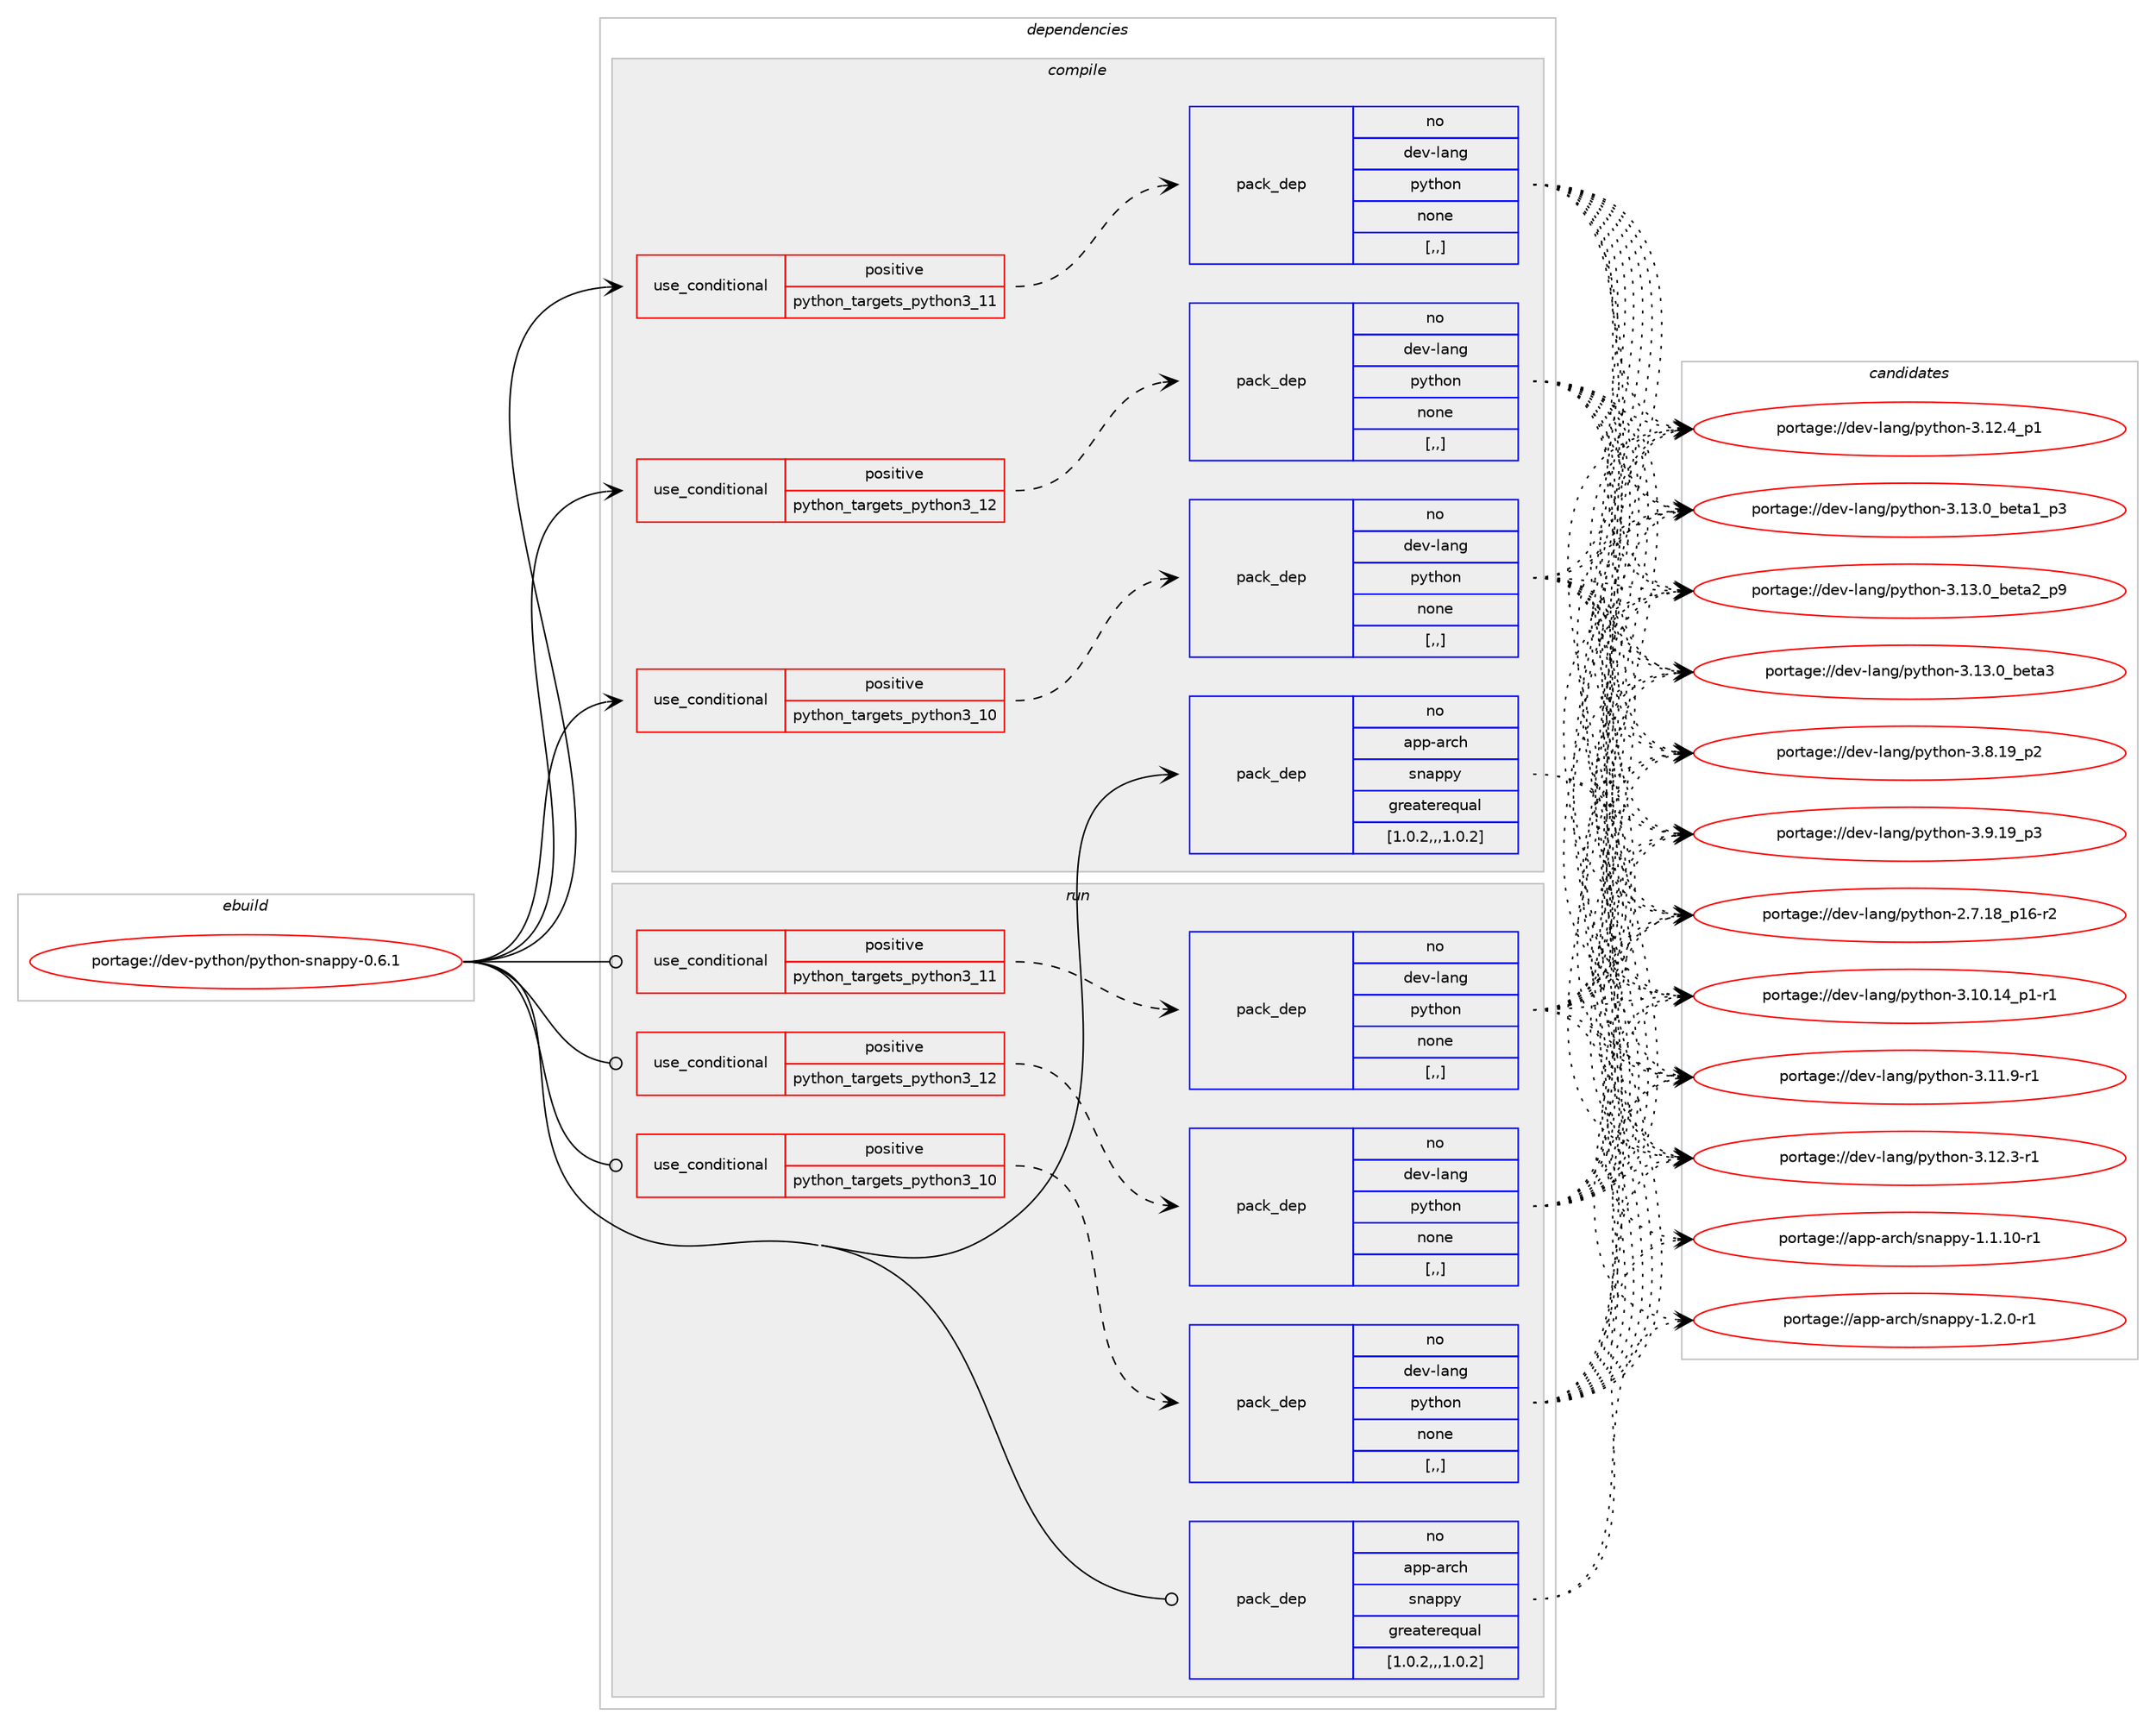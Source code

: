 digraph prolog {

# *************
# Graph options
# *************

newrank=true;
concentrate=true;
compound=true;
graph [rankdir=LR,fontname=Helvetica,fontsize=10,ranksep=1.5];#, ranksep=2.5, nodesep=0.2];
edge  [arrowhead=vee];
node  [fontname=Helvetica,fontsize=10];

# **********
# The ebuild
# **********

subgraph cluster_leftcol {
color=gray;
label=<<i>ebuild</i>>;
id [label="portage://dev-python/python-snappy-0.6.1", color=red, width=4, href="../dev-python/python-snappy-0.6.1.svg"];
}

# ****************
# The dependencies
# ****************

subgraph cluster_midcol {
color=gray;
label=<<i>dependencies</i>>;
subgraph cluster_compile {
fillcolor="#eeeeee";
style=filled;
label=<<i>compile</i>>;
subgraph cond37156 {
dependency156341 [label=<<TABLE BORDER="0" CELLBORDER="1" CELLSPACING="0" CELLPADDING="4"><TR><TD ROWSPAN="3" CELLPADDING="10">use_conditional</TD></TR><TR><TD>positive</TD></TR><TR><TD>python_targets_python3_10</TD></TR></TABLE>>, shape=none, color=red];
subgraph pack117949 {
dependency156342 [label=<<TABLE BORDER="0" CELLBORDER="1" CELLSPACING="0" CELLPADDING="4" WIDTH="220"><TR><TD ROWSPAN="6" CELLPADDING="30">pack_dep</TD></TR><TR><TD WIDTH="110">no</TD></TR><TR><TD>dev-lang</TD></TR><TR><TD>python</TD></TR><TR><TD>none</TD></TR><TR><TD>[,,]</TD></TR></TABLE>>, shape=none, color=blue];
}
dependency156341:e -> dependency156342:w [weight=20,style="dashed",arrowhead="vee"];
}
id:e -> dependency156341:w [weight=20,style="solid",arrowhead="vee"];
subgraph cond37157 {
dependency156343 [label=<<TABLE BORDER="0" CELLBORDER="1" CELLSPACING="0" CELLPADDING="4"><TR><TD ROWSPAN="3" CELLPADDING="10">use_conditional</TD></TR><TR><TD>positive</TD></TR><TR><TD>python_targets_python3_11</TD></TR></TABLE>>, shape=none, color=red];
subgraph pack117950 {
dependency156344 [label=<<TABLE BORDER="0" CELLBORDER="1" CELLSPACING="0" CELLPADDING="4" WIDTH="220"><TR><TD ROWSPAN="6" CELLPADDING="30">pack_dep</TD></TR><TR><TD WIDTH="110">no</TD></TR><TR><TD>dev-lang</TD></TR><TR><TD>python</TD></TR><TR><TD>none</TD></TR><TR><TD>[,,]</TD></TR></TABLE>>, shape=none, color=blue];
}
dependency156343:e -> dependency156344:w [weight=20,style="dashed",arrowhead="vee"];
}
id:e -> dependency156343:w [weight=20,style="solid",arrowhead="vee"];
subgraph cond37158 {
dependency156345 [label=<<TABLE BORDER="0" CELLBORDER="1" CELLSPACING="0" CELLPADDING="4"><TR><TD ROWSPAN="3" CELLPADDING="10">use_conditional</TD></TR><TR><TD>positive</TD></TR><TR><TD>python_targets_python3_12</TD></TR></TABLE>>, shape=none, color=red];
subgraph pack117951 {
dependency156346 [label=<<TABLE BORDER="0" CELLBORDER="1" CELLSPACING="0" CELLPADDING="4" WIDTH="220"><TR><TD ROWSPAN="6" CELLPADDING="30">pack_dep</TD></TR><TR><TD WIDTH="110">no</TD></TR><TR><TD>dev-lang</TD></TR><TR><TD>python</TD></TR><TR><TD>none</TD></TR><TR><TD>[,,]</TD></TR></TABLE>>, shape=none, color=blue];
}
dependency156345:e -> dependency156346:w [weight=20,style="dashed",arrowhead="vee"];
}
id:e -> dependency156345:w [weight=20,style="solid",arrowhead="vee"];
subgraph pack117952 {
dependency156347 [label=<<TABLE BORDER="0" CELLBORDER="1" CELLSPACING="0" CELLPADDING="4" WIDTH="220"><TR><TD ROWSPAN="6" CELLPADDING="30">pack_dep</TD></TR><TR><TD WIDTH="110">no</TD></TR><TR><TD>app-arch</TD></TR><TR><TD>snappy</TD></TR><TR><TD>greaterequal</TD></TR><TR><TD>[1.0.2,,,1.0.2]</TD></TR></TABLE>>, shape=none, color=blue];
}
id:e -> dependency156347:w [weight=20,style="solid",arrowhead="vee"];
}
subgraph cluster_compileandrun {
fillcolor="#eeeeee";
style=filled;
label=<<i>compile and run</i>>;
}
subgraph cluster_run {
fillcolor="#eeeeee";
style=filled;
label=<<i>run</i>>;
subgraph cond37159 {
dependency156348 [label=<<TABLE BORDER="0" CELLBORDER="1" CELLSPACING="0" CELLPADDING="4"><TR><TD ROWSPAN="3" CELLPADDING="10">use_conditional</TD></TR><TR><TD>positive</TD></TR><TR><TD>python_targets_python3_10</TD></TR></TABLE>>, shape=none, color=red];
subgraph pack117953 {
dependency156349 [label=<<TABLE BORDER="0" CELLBORDER="1" CELLSPACING="0" CELLPADDING="4" WIDTH="220"><TR><TD ROWSPAN="6" CELLPADDING="30">pack_dep</TD></TR><TR><TD WIDTH="110">no</TD></TR><TR><TD>dev-lang</TD></TR><TR><TD>python</TD></TR><TR><TD>none</TD></TR><TR><TD>[,,]</TD></TR></TABLE>>, shape=none, color=blue];
}
dependency156348:e -> dependency156349:w [weight=20,style="dashed",arrowhead="vee"];
}
id:e -> dependency156348:w [weight=20,style="solid",arrowhead="odot"];
subgraph cond37160 {
dependency156350 [label=<<TABLE BORDER="0" CELLBORDER="1" CELLSPACING="0" CELLPADDING="4"><TR><TD ROWSPAN="3" CELLPADDING="10">use_conditional</TD></TR><TR><TD>positive</TD></TR><TR><TD>python_targets_python3_11</TD></TR></TABLE>>, shape=none, color=red];
subgraph pack117954 {
dependency156351 [label=<<TABLE BORDER="0" CELLBORDER="1" CELLSPACING="0" CELLPADDING="4" WIDTH="220"><TR><TD ROWSPAN="6" CELLPADDING="30">pack_dep</TD></TR><TR><TD WIDTH="110">no</TD></TR><TR><TD>dev-lang</TD></TR><TR><TD>python</TD></TR><TR><TD>none</TD></TR><TR><TD>[,,]</TD></TR></TABLE>>, shape=none, color=blue];
}
dependency156350:e -> dependency156351:w [weight=20,style="dashed",arrowhead="vee"];
}
id:e -> dependency156350:w [weight=20,style="solid",arrowhead="odot"];
subgraph cond37161 {
dependency156352 [label=<<TABLE BORDER="0" CELLBORDER="1" CELLSPACING="0" CELLPADDING="4"><TR><TD ROWSPAN="3" CELLPADDING="10">use_conditional</TD></TR><TR><TD>positive</TD></TR><TR><TD>python_targets_python3_12</TD></TR></TABLE>>, shape=none, color=red];
subgraph pack117955 {
dependency156353 [label=<<TABLE BORDER="0" CELLBORDER="1" CELLSPACING="0" CELLPADDING="4" WIDTH="220"><TR><TD ROWSPAN="6" CELLPADDING="30">pack_dep</TD></TR><TR><TD WIDTH="110">no</TD></TR><TR><TD>dev-lang</TD></TR><TR><TD>python</TD></TR><TR><TD>none</TD></TR><TR><TD>[,,]</TD></TR></TABLE>>, shape=none, color=blue];
}
dependency156352:e -> dependency156353:w [weight=20,style="dashed",arrowhead="vee"];
}
id:e -> dependency156352:w [weight=20,style="solid",arrowhead="odot"];
subgraph pack117956 {
dependency156354 [label=<<TABLE BORDER="0" CELLBORDER="1" CELLSPACING="0" CELLPADDING="4" WIDTH="220"><TR><TD ROWSPAN="6" CELLPADDING="30">pack_dep</TD></TR><TR><TD WIDTH="110">no</TD></TR><TR><TD>app-arch</TD></TR><TR><TD>snappy</TD></TR><TR><TD>greaterequal</TD></TR><TR><TD>[1.0.2,,,1.0.2]</TD></TR></TABLE>>, shape=none, color=blue];
}
id:e -> dependency156354:w [weight=20,style="solid",arrowhead="odot"];
}
}

# **************
# The candidates
# **************

subgraph cluster_choices {
rank=same;
color=gray;
label=<<i>candidates</i>>;

subgraph choice117949 {
color=black;
nodesep=1;
choice100101118451089711010347112121116104111110455046554649569511249544511450 [label="portage://dev-lang/python-2.7.18_p16-r2", color=red, width=4,href="../dev-lang/python-2.7.18_p16-r2.svg"];
choice100101118451089711010347112121116104111110455146494846495295112494511449 [label="portage://dev-lang/python-3.10.14_p1-r1", color=red, width=4,href="../dev-lang/python-3.10.14_p1-r1.svg"];
choice100101118451089711010347112121116104111110455146494946574511449 [label="portage://dev-lang/python-3.11.9-r1", color=red, width=4,href="../dev-lang/python-3.11.9-r1.svg"];
choice100101118451089711010347112121116104111110455146495046514511449 [label="portage://dev-lang/python-3.12.3-r1", color=red, width=4,href="../dev-lang/python-3.12.3-r1.svg"];
choice100101118451089711010347112121116104111110455146495046529511249 [label="portage://dev-lang/python-3.12.4_p1", color=red, width=4,href="../dev-lang/python-3.12.4_p1.svg"];
choice10010111845108971101034711212111610411111045514649514648959810111697499511251 [label="portage://dev-lang/python-3.13.0_beta1_p3", color=red, width=4,href="../dev-lang/python-3.13.0_beta1_p3.svg"];
choice10010111845108971101034711212111610411111045514649514648959810111697509511257 [label="portage://dev-lang/python-3.13.0_beta2_p9", color=red, width=4,href="../dev-lang/python-3.13.0_beta2_p9.svg"];
choice1001011184510897110103471121211161041111104551464951464895981011169751 [label="portage://dev-lang/python-3.13.0_beta3", color=red, width=4,href="../dev-lang/python-3.13.0_beta3.svg"];
choice100101118451089711010347112121116104111110455146564649579511250 [label="portage://dev-lang/python-3.8.19_p2", color=red, width=4,href="../dev-lang/python-3.8.19_p2.svg"];
choice100101118451089711010347112121116104111110455146574649579511251 [label="portage://dev-lang/python-3.9.19_p3", color=red, width=4,href="../dev-lang/python-3.9.19_p3.svg"];
dependency156342:e -> choice100101118451089711010347112121116104111110455046554649569511249544511450:w [style=dotted,weight="100"];
dependency156342:e -> choice100101118451089711010347112121116104111110455146494846495295112494511449:w [style=dotted,weight="100"];
dependency156342:e -> choice100101118451089711010347112121116104111110455146494946574511449:w [style=dotted,weight="100"];
dependency156342:e -> choice100101118451089711010347112121116104111110455146495046514511449:w [style=dotted,weight="100"];
dependency156342:e -> choice100101118451089711010347112121116104111110455146495046529511249:w [style=dotted,weight="100"];
dependency156342:e -> choice10010111845108971101034711212111610411111045514649514648959810111697499511251:w [style=dotted,weight="100"];
dependency156342:e -> choice10010111845108971101034711212111610411111045514649514648959810111697509511257:w [style=dotted,weight="100"];
dependency156342:e -> choice1001011184510897110103471121211161041111104551464951464895981011169751:w [style=dotted,weight="100"];
dependency156342:e -> choice100101118451089711010347112121116104111110455146564649579511250:w [style=dotted,weight="100"];
dependency156342:e -> choice100101118451089711010347112121116104111110455146574649579511251:w [style=dotted,weight="100"];
}
subgraph choice117950 {
color=black;
nodesep=1;
choice100101118451089711010347112121116104111110455046554649569511249544511450 [label="portage://dev-lang/python-2.7.18_p16-r2", color=red, width=4,href="../dev-lang/python-2.7.18_p16-r2.svg"];
choice100101118451089711010347112121116104111110455146494846495295112494511449 [label="portage://dev-lang/python-3.10.14_p1-r1", color=red, width=4,href="../dev-lang/python-3.10.14_p1-r1.svg"];
choice100101118451089711010347112121116104111110455146494946574511449 [label="portage://dev-lang/python-3.11.9-r1", color=red, width=4,href="../dev-lang/python-3.11.9-r1.svg"];
choice100101118451089711010347112121116104111110455146495046514511449 [label="portage://dev-lang/python-3.12.3-r1", color=red, width=4,href="../dev-lang/python-3.12.3-r1.svg"];
choice100101118451089711010347112121116104111110455146495046529511249 [label="portage://dev-lang/python-3.12.4_p1", color=red, width=4,href="../dev-lang/python-3.12.4_p1.svg"];
choice10010111845108971101034711212111610411111045514649514648959810111697499511251 [label="portage://dev-lang/python-3.13.0_beta1_p3", color=red, width=4,href="../dev-lang/python-3.13.0_beta1_p3.svg"];
choice10010111845108971101034711212111610411111045514649514648959810111697509511257 [label="portage://dev-lang/python-3.13.0_beta2_p9", color=red, width=4,href="../dev-lang/python-3.13.0_beta2_p9.svg"];
choice1001011184510897110103471121211161041111104551464951464895981011169751 [label="portage://dev-lang/python-3.13.0_beta3", color=red, width=4,href="../dev-lang/python-3.13.0_beta3.svg"];
choice100101118451089711010347112121116104111110455146564649579511250 [label="portage://dev-lang/python-3.8.19_p2", color=red, width=4,href="../dev-lang/python-3.8.19_p2.svg"];
choice100101118451089711010347112121116104111110455146574649579511251 [label="portage://dev-lang/python-3.9.19_p3", color=red, width=4,href="../dev-lang/python-3.9.19_p3.svg"];
dependency156344:e -> choice100101118451089711010347112121116104111110455046554649569511249544511450:w [style=dotted,weight="100"];
dependency156344:e -> choice100101118451089711010347112121116104111110455146494846495295112494511449:w [style=dotted,weight="100"];
dependency156344:e -> choice100101118451089711010347112121116104111110455146494946574511449:w [style=dotted,weight="100"];
dependency156344:e -> choice100101118451089711010347112121116104111110455146495046514511449:w [style=dotted,weight="100"];
dependency156344:e -> choice100101118451089711010347112121116104111110455146495046529511249:w [style=dotted,weight="100"];
dependency156344:e -> choice10010111845108971101034711212111610411111045514649514648959810111697499511251:w [style=dotted,weight="100"];
dependency156344:e -> choice10010111845108971101034711212111610411111045514649514648959810111697509511257:w [style=dotted,weight="100"];
dependency156344:e -> choice1001011184510897110103471121211161041111104551464951464895981011169751:w [style=dotted,weight="100"];
dependency156344:e -> choice100101118451089711010347112121116104111110455146564649579511250:w [style=dotted,weight="100"];
dependency156344:e -> choice100101118451089711010347112121116104111110455146574649579511251:w [style=dotted,weight="100"];
}
subgraph choice117951 {
color=black;
nodesep=1;
choice100101118451089711010347112121116104111110455046554649569511249544511450 [label="portage://dev-lang/python-2.7.18_p16-r2", color=red, width=4,href="../dev-lang/python-2.7.18_p16-r2.svg"];
choice100101118451089711010347112121116104111110455146494846495295112494511449 [label="portage://dev-lang/python-3.10.14_p1-r1", color=red, width=4,href="../dev-lang/python-3.10.14_p1-r1.svg"];
choice100101118451089711010347112121116104111110455146494946574511449 [label="portage://dev-lang/python-3.11.9-r1", color=red, width=4,href="../dev-lang/python-3.11.9-r1.svg"];
choice100101118451089711010347112121116104111110455146495046514511449 [label="portage://dev-lang/python-3.12.3-r1", color=red, width=4,href="../dev-lang/python-3.12.3-r1.svg"];
choice100101118451089711010347112121116104111110455146495046529511249 [label="portage://dev-lang/python-3.12.4_p1", color=red, width=4,href="../dev-lang/python-3.12.4_p1.svg"];
choice10010111845108971101034711212111610411111045514649514648959810111697499511251 [label="portage://dev-lang/python-3.13.0_beta1_p3", color=red, width=4,href="../dev-lang/python-3.13.0_beta1_p3.svg"];
choice10010111845108971101034711212111610411111045514649514648959810111697509511257 [label="portage://dev-lang/python-3.13.0_beta2_p9", color=red, width=4,href="../dev-lang/python-3.13.0_beta2_p9.svg"];
choice1001011184510897110103471121211161041111104551464951464895981011169751 [label="portage://dev-lang/python-3.13.0_beta3", color=red, width=4,href="../dev-lang/python-3.13.0_beta3.svg"];
choice100101118451089711010347112121116104111110455146564649579511250 [label="portage://dev-lang/python-3.8.19_p2", color=red, width=4,href="../dev-lang/python-3.8.19_p2.svg"];
choice100101118451089711010347112121116104111110455146574649579511251 [label="portage://dev-lang/python-3.9.19_p3", color=red, width=4,href="../dev-lang/python-3.9.19_p3.svg"];
dependency156346:e -> choice100101118451089711010347112121116104111110455046554649569511249544511450:w [style=dotted,weight="100"];
dependency156346:e -> choice100101118451089711010347112121116104111110455146494846495295112494511449:w [style=dotted,weight="100"];
dependency156346:e -> choice100101118451089711010347112121116104111110455146494946574511449:w [style=dotted,weight="100"];
dependency156346:e -> choice100101118451089711010347112121116104111110455146495046514511449:w [style=dotted,weight="100"];
dependency156346:e -> choice100101118451089711010347112121116104111110455146495046529511249:w [style=dotted,weight="100"];
dependency156346:e -> choice10010111845108971101034711212111610411111045514649514648959810111697499511251:w [style=dotted,weight="100"];
dependency156346:e -> choice10010111845108971101034711212111610411111045514649514648959810111697509511257:w [style=dotted,weight="100"];
dependency156346:e -> choice1001011184510897110103471121211161041111104551464951464895981011169751:w [style=dotted,weight="100"];
dependency156346:e -> choice100101118451089711010347112121116104111110455146564649579511250:w [style=dotted,weight="100"];
dependency156346:e -> choice100101118451089711010347112121116104111110455146574649579511251:w [style=dotted,weight="100"];
}
subgraph choice117952 {
color=black;
nodesep=1;
choice971121124597114991044711511097112112121454946494649484511449 [label="portage://app-arch/snappy-1.1.10-r1", color=red, width=4,href="../app-arch/snappy-1.1.10-r1.svg"];
choice9711211245971149910447115110971121121214549465046484511449 [label="portage://app-arch/snappy-1.2.0-r1", color=red, width=4,href="../app-arch/snappy-1.2.0-r1.svg"];
dependency156347:e -> choice971121124597114991044711511097112112121454946494649484511449:w [style=dotted,weight="100"];
dependency156347:e -> choice9711211245971149910447115110971121121214549465046484511449:w [style=dotted,weight="100"];
}
subgraph choice117953 {
color=black;
nodesep=1;
choice100101118451089711010347112121116104111110455046554649569511249544511450 [label="portage://dev-lang/python-2.7.18_p16-r2", color=red, width=4,href="../dev-lang/python-2.7.18_p16-r2.svg"];
choice100101118451089711010347112121116104111110455146494846495295112494511449 [label="portage://dev-lang/python-3.10.14_p1-r1", color=red, width=4,href="../dev-lang/python-3.10.14_p1-r1.svg"];
choice100101118451089711010347112121116104111110455146494946574511449 [label="portage://dev-lang/python-3.11.9-r1", color=red, width=4,href="../dev-lang/python-3.11.9-r1.svg"];
choice100101118451089711010347112121116104111110455146495046514511449 [label="portage://dev-lang/python-3.12.3-r1", color=red, width=4,href="../dev-lang/python-3.12.3-r1.svg"];
choice100101118451089711010347112121116104111110455146495046529511249 [label="portage://dev-lang/python-3.12.4_p1", color=red, width=4,href="../dev-lang/python-3.12.4_p1.svg"];
choice10010111845108971101034711212111610411111045514649514648959810111697499511251 [label="portage://dev-lang/python-3.13.0_beta1_p3", color=red, width=4,href="../dev-lang/python-3.13.0_beta1_p3.svg"];
choice10010111845108971101034711212111610411111045514649514648959810111697509511257 [label="portage://dev-lang/python-3.13.0_beta2_p9", color=red, width=4,href="../dev-lang/python-3.13.0_beta2_p9.svg"];
choice1001011184510897110103471121211161041111104551464951464895981011169751 [label="portage://dev-lang/python-3.13.0_beta3", color=red, width=4,href="../dev-lang/python-3.13.0_beta3.svg"];
choice100101118451089711010347112121116104111110455146564649579511250 [label="portage://dev-lang/python-3.8.19_p2", color=red, width=4,href="../dev-lang/python-3.8.19_p2.svg"];
choice100101118451089711010347112121116104111110455146574649579511251 [label="portage://dev-lang/python-3.9.19_p3", color=red, width=4,href="../dev-lang/python-3.9.19_p3.svg"];
dependency156349:e -> choice100101118451089711010347112121116104111110455046554649569511249544511450:w [style=dotted,weight="100"];
dependency156349:e -> choice100101118451089711010347112121116104111110455146494846495295112494511449:w [style=dotted,weight="100"];
dependency156349:e -> choice100101118451089711010347112121116104111110455146494946574511449:w [style=dotted,weight="100"];
dependency156349:e -> choice100101118451089711010347112121116104111110455146495046514511449:w [style=dotted,weight="100"];
dependency156349:e -> choice100101118451089711010347112121116104111110455146495046529511249:w [style=dotted,weight="100"];
dependency156349:e -> choice10010111845108971101034711212111610411111045514649514648959810111697499511251:w [style=dotted,weight="100"];
dependency156349:e -> choice10010111845108971101034711212111610411111045514649514648959810111697509511257:w [style=dotted,weight="100"];
dependency156349:e -> choice1001011184510897110103471121211161041111104551464951464895981011169751:w [style=dotted,weight="100"];
dependency156349:e -> choice100101118451089711010347112121116104111110455146564649579511250:w [style=dotted,weight="100"];
dependency156349:e -> choice100101118451089711010347112121116104111110455146574649579511251:w [style=dotted,weight="100"];
}
subgraph choice117954 {
color=black;
nodesep=1;
choice100101118451089711010347112121116104111110455046554649569511249544511450 [label="portage://dev-lang/python-2.7.18_p16-r2", color=red, width=4,href="../dev-lang/python-2.7.18_p16-r2.svg"];
choice100101118451089711010347112121116104111110455146494846495295112494511449 [label="portage://dev-lang/python-3.10.14_p1-r1", color=red, width=4,href="../dev-lang/python-3.10.14_p1-r1.svg"];
choice100101118451089711010347112121116104111110455146494946574511449 [label="portage://dev-lang/python-3.11.9-r1", color=red, width=4,href="../dev-lang/python-3.11.9-r1.svg"];
choice100101118451089711010347112121116104111110455146495046514511449 [label="portage://dev-lang/python-3.12.3-r1", color=red, width=4,href="../dev-lang/python-3.12.3-r1.svg"];
choice100101118451089711010347112121116104111110455146495046529511249 [label="portage://dev-lang/python-3.12.4_p1", color=red, width=4,href="../dev-lang/python-3.12.4_p1.svg"];
choice10010111845108971101034711212111610411111045514649514648959810111697499511251 [label="portage://dev-lang/python-3.13.0_beta1_p3", color=red, width=4,href="../dev-lang/python-3.13.0_beta1_p3.svg"];
choice10010111845108971101034711212111610411111045514649514648959810111697509511257 [label="portage://dev-lang/python-3.13.0_beta2_p9", color=red, width=4,href="../dev-lang/python-3.13.0_beta2_p9.svg"];
choice1001011184510897110103471121211161041111104551464951464895981011169751 [label="portage://dev-lang/python-3.13.0_beta3", color=red, width=4,href="../dev-lang/python-3.13.0_beta3.svg"];
choice100101118451089711010347112121116104111110455146564649579511250 [label="portage://dev-lang/python-3.8.19_p2", color=red, width=4,href="../dev-lang/python-3.8.19_p2.svg"];
choice100101118451089711010347112121116104111110455146574649579511251 [label="portage://dev-lang/python-3.9.19_p3", color=red, width=4,href="../dev-lang/python-3.9.19_p3.svg"];
dependency156351:e -> choice100101118451089711010347112121116104111110455046554649569511249544511450:w [style=dotted,weight="100"];
dependency156351:e -> choice100101118451089711010347112121116104111110455146494846495295112494511449:w [style=dotted,weight="100"];
dependency156351:e -> choice100101118451089711010347112121116104111110455146494946574511449:w [style=dotted,weight="100"];
dependency156351:e -> choice100101118451089711010347112121116104111110455146495046514511449:w [style=dotted,weight="100"];
dependency156351:e -> choice100101118451089711010347112121116104111110455146495046529511249:w [style=dotted,weight="100"];
dependency156351:e -> choice10010111845108971101034711212111610411111045514649514648959810111697499511251:w [style=dotted,weight="100"];
dependency156351:e -> choice10010111845108971101034711212111610411111045514649514648959810111697509511257:w [style=dotted,weight="100"];
dependency156351:e -> choice1001011184510897110103471121211161041111104551464951464895981011169751:w [style=dotted,weight="100"];
dependency156351:e -> choice100101118451089711010347112121116104111110455146564649579511250:w [style=dotted,weight="100"];
dependency156351:e -> choice100101118451089711010347112121116104111110455146574649579511251:w [style=dotted,weight="100"];
}
subgraph choice117955 {
color=black;
nodesep=1;
choice100101118451089711010347112121116104111110455046554649569511249544511450 [label="portage://dev-lang/python-2.7.18_p16-r2", color=red, width=4,href="../dev-lang/python-2.7.18_p16-r2.svg"];
choice100101118451089711010347112121116104111110455146494846495295112494511449 [label="portage://dev-lang/python-3.10.14_p1-r1", color=red, width=4,href="../dev-lang/python-3.10.14_p1-r1.svg"];
choice100101118451089711010347112121116104111110455146494946574511449 [label="portage://dev-lang/python-3.11.9-r1", color=red, width=4,href="../dev-lang/python-3.11.9-r1.svg"];
choice100101118451089711010347112121116104111110455146495046514511449 [label="portage://dev-lang/python-3.12.3-r1", color=red, width=4,href="../dev-lang/python-3.12.3-r1.svg"];
choice100101118451089711010347112121116104111110455146495046529511249 [label="portage://dev-lang/python-3.12.4_p1", color=red, width=4,href="../dev-lang/python-3.12.4_p1.svg"];
choice10010111845108971101034711212111610411111045514649514648959810111697499511251 [label="portage://dev-lang/python-3.13.0_beta1_p3", color=red, width=4,href="../dev-lang/python-3.13.0_beta1_p3.svg"];
choice10010111845108971101034711212111610411111045514649514648959810111697509511257 [label="portage://dev-lang/python-3.13.0_beta2_p9", color=red, width=4,href="../dev-lang/python-3.13.0_beta2_p9.svg"];
choice1001011184510897110103471121211161041111104551464951464895981011169751 [label="portage://dev-lang/python-3.13.0_beta3", color=red, width=4,href="../dev-lang/python-3.13.0_beta3.svg"];
choice100101118451089711010347112121116104111110455146564649579511250 [label="portage://dev-lang/python-3.8.19_p2", color=red, width=4,href="../dev-lang/python-3.8.19_p2.svg"];
choice100101118451089711010347112121116104111110455146574649579511251 [label="portage://dev-lang/python-3.9.19_p3", color=red, width=4,href="../dev-lang/python-3.9.19_p3.svg"];
dependency156353:e -> choice100101118451089711010347112121116104111110455046554649569511249544511450:w [style=dotted,weight="100"];
dependency156353:e -> choice100101118451089711010347112121116104111110455146494846495295112494511449:w [style=dotted,weight="100"];
dependency156353:e -> choice100101118451089711010347112121116104111110455146494946574511449:w [style=dotted,weight="100"];
dependency156353:e -> choice100101118451089711010347112121116104111110455146495046514511449:w [style=dotted,weight="100"];
dependency156353:e -> choice100101118451089711010347112121116104111110455146495046529511249:w [style=dotted,weight="100"];
dependency156353:e -> choice10010111845108971101034711212111610411111045514649514648959810111697499511251:w [style=dotted,weight="100"];
dependency156353:e -> choice10010111845108971101034711212111610411111045514649514648959810111697509511257:w [style=dotted,weight="100"];
dependency156353:e -> choice1001011184510897110103471121211161041111104551464951464895981011169751:w [style=dotted,weight="100"];
dependency156353:e -> choice100101118451089711010347112121116104111110455146564649579511250:w [style=dotted,weight="100"];
dependency156353:e -> choice100101118451089711010347112121116104111110455146574649579511251:w [style=dotted,weight="100"];
}
subgraph choice117956 {
color=black;
nodesep=1;
choice971121124597114991044711511097112112121454946494649484511449 [label="portage://app-arch/snappy-1.1.10-r1", color=red, width=4,href="../app-arch/snappy-1.1.10-r1.svg"];
choice9711211245971149910447115110971121121214549465046484511449 [label="portage://app-arch/snappy-1.2.0-r1", color=red, width=4,href="../app-arch/snappy-1.2.0-r1.svg"];
dependency156354:e -> choice971121124597114991044711511097112112121454946494649484511449:w [style=dotted,weight="100"];
dependency156354:e -> choice9711211245971149910447115110971121121214549465046484511449:w [style=dotted,weight="100"];
}
}

}
